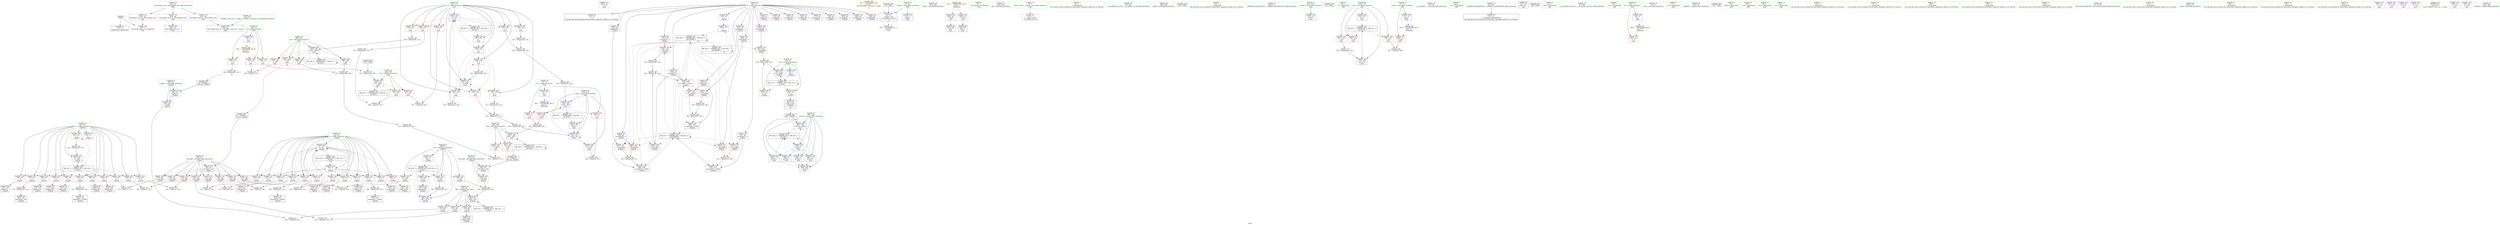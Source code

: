 digraph "SVFG" {
	label="SVFG";

	Node0x55598566e520 [shape=record,color=grey,label="{NodeID: 0\nNullPtr}"];
	Node0x55598566e520 -> Node0x555985684f70[style=solid];
	Node0x55598566e520 -> Node0x5559856879f0[style=solid];
	Node0x5559856ac8d0 [shape=record,color=black,label="{NodeID: 360\nMR_16V_3 = PHI(MR_16V_4, MR_16V_2, )\npts\{97 \}\n}"];
	Node0x5559856ac8d0 -> Node0x55598568b1f0[style=dashed];
	Node0x5559856ac8d0 -> Node0x55598568b2c0[style=dashed];
	Node0x5559856ac8d0 -> Node0x55598568b390[style=dashed];
	Node0x5559856ac8d0 -> Node0x55598568b460[style=dashed];
	Node0x5559856ac8d0 -> Node0x5559856888c0[style=dashed];
	Node0x555985686ee0 [shape=record,color=red,label="{NodeID: 194\n382\<--284\n\<--left\nmain\n|{<s0>10}}"];
	Node0x555985686ee0:s0 -> Node0x5559856c6000[style=solid,color=red];
	Node0x5559856840d0 [shape=record,color=purple,label="{NodeID: 111\n396\<--38\n\<--.str.7\nmain\n}"];
	Node0x5559856822e0 [shape=record,color=green,label="{NodeID: 28\n20\<--23\na\<--a_field_insensitive\nGlob }"];
	Node0x5559856822e0 -> Node0x555985685140[style=solid];
	Node0x5559856822e0 -> Node0x555985686520[style=solid];
	Node0x5559856822e0 -> Node0x5559856865f0[style=solid];
	Node0x5559856822e0 -> Node0x5559856866c0[style=solid];
	Node0x5559856822e0 -> Node0x555985686790[style=solid];
	Node0x5559856822e0 -> Node0x555985686860[style=solid];
	Node0x5559856822e0 -> Node0x555985686930[style=solid];
	Node0x5559856822e0 -> Node0x555985686a00[style=solid];
	Node0x5559856822e0 -> Node0x555985686ad0[style=solid];
	Node0x5559856822e0 -> Node0x555985686ba0[style=solid];
	Node0x5559856822e0 -> Node0x555985686c70[style=solid];
	Node0x5559856822e0 -> Node0x5559856834a0[style=solid];
	Node0x5559856822e0 -> Node0x555985683570[style=solid];
	Node0x5559856822e0 -> Node0x555985683640[style=solid];
	Node0x5559856822e0 -> Node0x555985683710[style=solid];
	Node0x5559856822e0 -> Node0x5559856837e0[style=solid];
	Node0x5559856822e0 -> Node0x5559856838b0[style=solid];
	Node0x5559856822e0 -> Node0x555985683980[style=solid];
	Node0x5559856822e0 -> Node0x555985683a50[style=solid];
	Node0x5559856822e0 -> Node0x555985683b20[style=solid];
	Node0x55598568cfd0 [shape=record,color=yellow,style=double,label="{NodeID: 388\n2V_1 = ENCHI(MR_2V_0)\npts\{10 \}\nFun[_GLOBAL__sub_I_jcn_1_0.cpp]|{<s0>13}}"];
	Node0x55598568cfd0:s0 -> Node0x555985687af0[style=dashed,color=red];
	Node0x555985695aa0 [shape=record,color=grey,label="{NodeID: 305\n339 = Binary(338, 320, )\n}"];
	Node0x555985695aa0 -> Node0x555985690ec0[style=solid];
	Node0x555985688720 [shape=record,color=blue,label="{NodeID: 222\n98\<--236\ny58\<--sub\n_Z3getiii\n}"];
	Node0x555985688720 -> Node0x55598568b530[style=dashed];
	Node0x555985688720 -> Node0x55598568b600[style=dashed];
	Node0x555985688720 -> Node0x55598568b6d0[style=dashed];
	Node0x555985688720 -> Node0x5559856acdd0[style=dashed];
	Node0x55598568a0e0 [shape=record,color=red,label="{NodeID: 139\n160\<--90\n\<--x\n_Z3getiii\n}"];
	Node0x55598568a0e0 -> Node0x555985685820[style=solid];
	Node0x555985684b70 [shape=record,color=green,label="{NodeID: 56\n301\<--302\nscanf\<--scanf_field_insensitive\n}"];
	Node0x55598568b7a0 [shape=record,color=red,label="{NodeID: 167\n138\<--137\n\<--arrayidx7\n_Z3getiii\n}"];
	Node0x55598568b7a0 -> Node0x555985694420[style=solid];
	Node0x555985686380 [shape=record,color=black,label="{NodeID: 84\n298\<--295\ncall1\<--\nmain\n}"];
	Node0x55598565dba0 [shape=record,color=green,label="{NodeID: 1\n7\<--1\n__dso_handle\<--dummyObj\nGlob }"];
	Node0x5559856acdd0 [shape=record,color=black,label="{NodeID: 361\nMR_18V_2 = PHI(MR_18V_3, MR_18V_1, )\npts\{99 \}\n}"];
	Node0x5559856acdd0 -> Node0x555985688720[style=dashed];
	Node0x555985686fb0 [shape=record,color=red,label="{NodeID: 195\n368\<--286\n\<--slot\nmain\n}"];
	Node0x555985686fb0 -> Node0x555985693fa0[style=solid];
	Node0x5559856841a0 [shape=record,color=purple,label="{NodeID: 112\n423\<--40\nllvm.global_ctors_0\<--llvm.global_ctors\nGlob }"];
	Node0x5559856841a0 -> Node0x5559856877f0[style=solid];
	Node0x5559856823b0 [shape=record,color=green,label="{NodeID: 29\n40\<--44\nllvm.global_ctors\<--llvm.global_ctors_field_insensitive\nGlob }"];
	Node0x5559856823b0 -> Node0x5559856841a0[style=solid];
	Node0x5559856823b0 -> Node0x5559856842a0[style=solid];
	Node0x5559856823b0 -> Node0x5559856843a0[style=solid];
	Node0x555985695c20 [shape=record,color=grey,label="{NodeID: 306\n259 = Binary(258, 143, )\n}"];
	Node0x555985695c20 -> Node0x5559856888c0[style=solid];
	Node0x5559856887f0 [shape=record,color=blue,label="{NodeID: 223\n94\<--254\nres\<--add67\n_Z3getiii\n}"];
	Node0x5559856887f0 -> Node0x5559856ac3d0[style=dashed];
	Node0x55598568a1b0 [shape=record,color=red,label="{NodeID: 140\n171\<--90\n\<--x\n_Z3getiii\n}"];
	Node0x55598568a1b0 -> Node0x555985696fa0[style=solid];
	Node0x555985684c70 [shape=record,color=green,label="{NodeID: 57\n344\<--345\nabs\<--abs_field_insensitive\n}"];
	Node0x5559856b4aa0 [shape=record,color=yellow,style=double,label="{NodeID: 417\n2V_2 = CSCHI(MR_2V_1)\npts\{10 \}\nCS[]}"];
	Node0x55598568b870 [shape=record,color=red,label="{NodeID: 168\n149\<--148\n\<--arrayidx11\n_Z3getiii\n}"];
	Node0x55598568b870 -> Node0x555985694ba0[style=solid];
	Node0x555985686450 [shape=record,color=purple,label="{NodeID: 85\n51\<--4\n\<--_ZStL8__ioinit\n__cxx_global_var_init\n}"];
	Node0x5559856812e0 [shape=record,color=green,label="{NodeID: 2\n9\<--1\n\<--dummyObj\nCan only get source location for instruction, argument, global var or function.}"];
	Node0x555985687080 [shape=record,color=red,label="{NodeID: 196\n369\<--286\n\<--slot\nmain\n}"];
	Node0x555985687080 -> Node0x555985693fa0[style=solid];
	Node0x5559856842a0 [shape=record,color=purple,label="{NodeID: 113\n424\<--40\nllvm.global_ctors_1\<--llvm.global_ctors\nGlob }"];
	Node0x5559856842a0 -> Node0x5559856878f0[style=solid];
	Node0x555985682480 [shape=record,color=green,label="{NodeID: 30\n45\<--46\n__cxx_global_var_init\<--__cxx_global_var_init_field_insensitive\n}"];
	Node0x555985695da0 [shape=record,color=grey,label="{NodeID: 307\n183 = Binary(182, 143, )\n}"];
	Node0x555985695da0 -> Node0x555985685b60[style=solid];
	Node0x5559856888c0 [shape=record,color=blue,label="{NodeID: 224\n96\<--259\nx54\<--inc70\n_Z3getiii\n}"];
	Node0x5559856888c0 -> Node0x5559856ac8d0[style=dashed];
	Node0x55598568a280 [shape=record,color=red,label="{NodeID: 141\n175\<--90\n\<--x\n_Z3getiii\n}"];
	Node0x55598568a280 -> Node0x5559856859c0[style=solid];
	Node0x555985684d70 [shape=record,color=green,label="{NodeID: 58\n398\<--399\nprintf\<--printf_field_insensitive\n}"];
	Node0x5559856c5090 [shape=record,color=black,label="{NodeID: 418\n310 = PHI()\n}"];
	Node0x55598568b940 [shape=record,color=red,label="{NodeID: 169\n158\<--157\n\<--arrayidx16\n_Z3getiii\n}"];
	Node0x55598568b940 -> Node0x5559856948a0[style=solid];
	Node0x555985686520 [shape=record,color=purple,label="{NodeID: 86\n109\<--20\n\<--a\n_Z3getiii\n}"];
	Node0x555985686520 -> Node0x555985687e30[style=solid];
	Node0x55598566dbc0 [shape=record,color=green,label="{NodeID: 3\n12\<--1\n\<--dummyObj\nCan only get source location for instruction, argument, global var or function.}"];
	Node0x555985687150 [shape=record,color=red,label="{NodeID: 197\n377\<--286\n\<--slot\nmain\n}"];
	Node0x555985687150 -> Node0x555985696e20[style=solid];
	Node0x5559856843a0 [shape=record,color=purple,label="{NodeID: 114\n425\<--40\nllvm.global_ctors_2\<--llvm.global_ctors\nGlob }"];
	Node0x5559856843a0 -> Node0x5559856879f0[style=solid];
	Node0x555985682550 [shape=record,color=green,label="{NodeID: 31\n49\<--50\n_ZNSt8ios_base4InitC1Ev\<--_ZNSt8ios_base4InitC1Ev_field_insensitive\n}"];
	Node0x555985695f20 [shape=record,color=grey,label="{NodeID: 308\n385 = Binary(384, 143, )\n|{<s0>10}}"];
	Node0x555985695f20:s0 -> Node0x5559856c6270[style=solid,color=red];
	Node0x555985688990 [shape=record,color=blue,label="{NodeID: 225\n272\<--12\nretval\<--\nmain\n}"];
	Node0x55598568a350 [shape=record,color=red,label="{NodeID: 142\n182\<--90\n\<--x\n_Z3getiii\n}"];
	Node0x55598568a350 -> Node0x555985695da0[style=solid];
	Node0x555985684e70 [shape=record,color=green,label="{NodeID: 59\n42\<--418\n_GLOBAL__sub_I_jcn_1_0.cpp\<--_GLOBAL__sub_I_jcn_1_0.cpp_field_insensitive\n}"];
	Node0x555985684e70 -> Node0x5559856878f0[style=solid];
	Node0x5559856c5940 [shape=record,color=black,label="{NodeID: 419\n52 = PHI()\n}"];
	Node0x55598568ba10 [shape=record,color=red,label="{NodeID: 170\n167\<--166\n\<--arrayidx22\n_Z3getiii\n}"];
	Node0x55598568ba10 -> Node0x5559856951a0[style=solid];
	Node0x5559856865f0 [shape=record,color=purple,label="{NodeID: 87\n134\<--20\narrayidx\<--a\n_Z3getiii\n}"];
	Node0x55598566e840 [shape=record,color=green,label="{NodeID: 4\n24\<--1\n.str\<--dummyObj\nGlob }"];
	Node0x5559856adcd0 [shape=record,color=yellow,style=double,label="{NodeID: 364\n22V_1 = ENCHI(MR_22V_0)\npts\{1 \}\nFun[main]}"];
	Node0x5559856adcd0 -> Node0x555985689310[style=dashed];
	Node0x5559856adcd0 -> Node0x5559856893e0[style=dashed];
	Node0x555985687220 [shape=record,color=red,label="{NodeID: 198\n383\<--286\n\<--slot\nmain\n|{<s0>10}}"];
	Node0x555985687220:s0 -> Node0x5559856c6130[style=solid,color=red];
	Node0x555985688d60 [shape=record,color=red,label="{NodeID: 115\n306\<--11\n\<--ntest\nmain\n}"];
	Node0x555985688d60 -> Node0x555985697d20[style=solid];
	Node0x555985682650 [shape=record,color=green,label="{NodeID: 32\n55\<--56\n__cxa_atexit\<--__cxa_atexit_field_insensitive\n}"];
	Node0x5559856960a0 [shape=record,color=grey,label="{NodeID: 309\n318 = Binary(315, 317, )\n}"];
	Node0x5559856960a0 -> Node0x555985696520[style=solid];
	Node0x555985688a60 [shape=record,color=blue,label="{NodeID: 226\n274\<--143\ntest\<--\nmain\n}"];
	Node0x555985688a60 -> Node0x5559856a91d0[style=dashed];
	Node0x55598568a420 [shape=record,color=red,label="{NodeID: 143\n197\<--90\n\<--x\n_Z3getiii\n}"];
	Node0x55598568a420 -> Node0x555985685d00[style=solid];
	Node0x555985684f70 [shape=record,color=black,label="{NodeID: 60\n2\<--3\ndummyVal\<--dummyVal\n}"];
	Node0x5559856c5a40 [shape=record,color=black,label="{NodeID: 420\n70 = PHI()\n}"];
	Node0x5559856c5a40 -> Node0x555985687af0[style=solid];
	Node0x55598568bae0 [shape=record,color=red,label="{NodeID: 171\n181\<--180\n\<--arrayidx29\n_Z3getiii\n}"];
	Node0x55598568bae0 -> Node0x555985694720[style=solid];
	Node0x5559856866c0 [shape=record,color=purple,label="{NodeID: 88\n137\<--20\narrayidx7\<--a\n_Z3getiii\n}"];
	Node0x5559856866c0 -> Node0x55598568b7a0[style=solid];
	Node0x55598566da70 [shape=record,color=green,label="{NodeID: 5\n26\<--1\n.str.2\<--dummyObj\nGlob }"];
	Node0x5559856ae7f0 [shape=record,color=yellow,style=double,label="{NodeID: 365\n24V_1 = ENCHI(MR_24V_0)\npts\{13 \}\nFun[main]}"];
	Node0x5559856ae7f0 -> Node0x555985688d60[style=dashed];
	Node0x5559856872f0 [shape=record,color=blue,label="{NodeID: 199\n8\<--9\n_ZL2pi\<--\nGlob }"];
	Node0x555985688e30 [shape=record,color=red,label="{NodeID: 116\n322\<--14\n\<--N\nmain\n}"];
	Node0x555985688e30 -> Node0x555985697ea0[style=solid];
	Node0x555985682750 [shape=record,color=green,label="{NodeID: 33\n54\<--60\n_ZNSt8ios_base4InitD1Ev\<--_ZNSt8ios_base4InitD1Ev_field_insensitive\n}"];
	Node0x555985682750 -> Node0x555985685240[style=solid];
	Node0x555985696220 [shape=record,color=grey,label="{NodeID: 310\n219 = Binary(218, 143, )\n}"];
	Node0x555985696220 -> Node0x5559856883e0[style=solid];
	Node0x555985688b30 [shape=record,color=blue,label="{NodeID: 227\n276\<--143\na\<--\nmain\n}"];
	Node0x555985688b30 -> Node0x555985688cd0[style=dashed];
	Node0x55598568a4f0 [shape=record,color=red,label="{NodeID: 144\n204\<--90\n\<--x\n_Z3getiii\n}"];
	Node0x55598568a4f0 -> Node0x555985685ea0[style=solid];
	Node0x555985685070 [shape=record,color=black,label="{NodeID: 61\n271\<--12\nmain_ret\<--\nmain\n}"];
	Node0x5559856c5ba0 [shape=record,color=black,label="{NodeID: 421\n300 = PHI()\n}"];
	Node0x55598568bbb0 [shape=record,color=red,label="{NodeID: 172\n189\<--188\n\<--arrayidx34\n_Z3getiii\n}"];
	Node0x55598568bbb0 -> Node0x555985694720[style=solid];
	Node0x555985686790 [shape=record,color=purple,label="{NodeID: 89\n145\<--20\narrayidx9\<--a\n_Z3getiii\n}"];
	Node0x55598566e6c0 [shape=record,color=green,label="{NodeID: 6\n28\<--1\nstdin\<--dummyObj\nGlob }"];
	Node0x5559856ae8d0 [shape=record,color=yellow,style=double,label="{NodeID: 366\n26V_1 = ENCHI(MR_26V_0)\npts\{15 \}\nFun[main]}"];
	Node0x5559856ae8d0 -> Node0x555985688e30[style=dashed];
	Node0x5559856ae8d0 -> Node0x555985688f00[style=dashed];
	Node0x5559856873f0 [shape=record,color=blue,label="{NodeID: 200\n11\<--12\nntest\<--\nGlob }"];
	Node0x5559856873f0 -> Node0x5559856ae7f0[style=dashed];
	Node0x555985688f00 [shape=record,color=red,label="{NodeID: 117\n360\<--14\n\<--N\nmain\n}"];
	Node0x555985688f00 -> Node0x555985694d20[style=solid];
	Node0x555985682850 [shape=record,color=green,label="{NodeID: 34\n67\<--68\n__cxx_global_var_init.1\<--__cxx_global_var_init.1_field_insensitive\n}"];
	Node0x5559856963a0 [shape=record,color=grey,label="{NodeID: 311\n317 = Binary(316, 143, )\n}"];
	Node0x5559856963a0 -> Node0x5559856960a0[style=solid];
	Node0x555985688c00 [shape=record,color=blue,label="{NodeID: 228\n278\<--143\ntotal\<--\nmain\n}"];
	Node0x555985688c00 -> Node0x555985690c50[style=dashed];
	Node0x55598568a5c0 [shape=record,color=red,label="{NodeID: 145\n223\<--90\n\<--x\n_Z3getiii\n}"];
	Node0x55598568a5c0 -> Node0x555985696820[style=solid];
	Node0x555985685140 [shape=record,color=black,label="{NodeID: 62\n22\<--20\n\<--a\nCan only get source location for instruction, argument, global var or function.}"];
	Node0x5559856c5c70 [shape=record,color=black,label="{NodeID: 422\n343 = PHI()\n}"];
	Node0x5559856c5c70 -> Node0x5559856945a0[style=solid];
	Node0x55598568bc80 [shape=record,color=red,label="{NodeID: 173\n203\<--202\n\<--arrayidx42\n_Z3getiii\n}"];
	Node0x55598568bc80 -> Node0x555985695920[style=solid];
	Node0x555985686860 [shape=record,color=purple,label="{NodeID: 90\n148\<--20\narrayidx11\<--a\n_Z3getiii\n}"];
	Node0x555985686860 -> Node0x55598568b870[style=solid];
	Node0x555985686860 -> Node0x5559856880a0[style=solid];
	Node0x55598566dcb0 [shape=record,color=green,label="{NodeID: 7\n29\<--1\n.str.3\<--dummyObj\nGlob }"];
	Node0x5559856ae9b0 [shape=record,color=yellow,style=double,label="{NodeID: 367\n28V_1 = ENCHI(MR_28V_0)\npts\{17 \}\nFun[main]}"];
	Node0x5559856ae9b0 -> Node0x555985688fd0[style=dashed];
	Node0x555985693b20 [shape=record,color=grey,label="{NodeID: 284\n236 = Binary(234, 235, )\n}"];
	Node0x555985693b20 -> Node0x555985688720[style=solid];
	Node0x5559856874f0 [shape=record,color=blue,label="{NodeID: 201\n14\<--12\nN\<--\nGlob }"];
	Node0x5559856874f0 -> Node0x5559856ae8d0[style=dashed];
	Node0x555985688fd0 [shape=record,color=red,label="{NodeID: 118\n342\<--16\n\<--X\nmain\n}"];
	Node0x555985682950 [shape=record,color=green,label="{NodeID: 35\n72\<--73\nacos\<--acos_field_insensitive\n}"];
	Node0x555985696520 [shape=record,color=grey,label="{NodeID: 312\n319 = Binary(318, 320, )\n}"];
	Node0x555985696520 -> Node0x555985690c50[style=solid];
	Node0x555985688cd0 [shape=record,color=blue,label="{NodeID: 229\n276\<--143\na\<--\nmain\n}"];
	Node0x555985688cd0 -> Node0x55598568c160[style=dashed];
	Node0x555985688cd0 -> Node0x55598568c230[style=dashed];
	Node0x555985688cd0 -> Node0x55598568c300[style=dashed];
	Node0x555985688cd0 -> Node0x55598568c3d0[style=dashed];
	Node0x555985688cd0 -> Node0x555985690d20[style=dashed];
	Node0x555985688cd0 -> Node0x555985690df0[style=dashed];
	Node0x55598568a690 [shape=record,color=red,label="{NodeID: 146\n120\<--92\n\<--y\n_Z3getiii\n}"];
	Node0x55598568a690 -> Node0x5559856972a0[style=solid];
	Node0x555985685240 [shape=record,color=black,label="{NodeID: 63\n53\<--54\n\<--_ZNSt8ios_base4InitD1Ev\nCan only get source location for instruction, argument, global var or function.}"];
	Node0x5559856c5da0 [shape=record,color=black,label="{NodeID: 423\n386 = PHI(80, )\n}"];
	Node0x5559856c5da0 -> Node0x555985691540[style=solid];
	Node0x55598568bd50 [shape=record,color=red,label="{NodeID: 174\n211\<--210\n\<--arrayidx47\n_Z3getiii\n}"];
	Node0x55598568bd50 -> Node0x555985695920[style=solid];
	Node0x555985686930 [shape=record,color=purple,label="{NodeID: 91\n154\<--20\narrayidx14\<--a\n_Z3getiii\n}"];
	Node0x55598566dd40 [shape=record,color=green,label="{NodeID: 8\n31\<--1\n.str.4\<--dummyObj\nGlob }"];
	Node0x5559856aea90 [shape=record,color=yellow,style=double,label="{NodeID: 368\n30V_1 = ENCHI(MR_30V_0)\npts\{19 \}\nFun[main]}"];
	Node0x5559856aea90 -> Node0x5559856890a0[style=dashed];
	Node0x5559856aea90 -> Node0x555985689170[style=dashed];
	Node0x5559856aea90 -> Node0x555985689240[style=dashed];
	Node0x555985693ca0 [shape=record,color=grey,label="{NodeID: 285\n365 = Binary(364, 143, )\n}"];
	Node0x555985693ca0 -> Node0x5559856912d0[style=solid];
	Node0x5559856875f0 [shape=record,color=blue,label="{NodeID: 202\n16\<--12\nX\<--\nGlob }"];
	Node0x5559856875f0 -> Node0x5559856ae9b0[style=dashed];
	Node0x5559856890a0 [shape=record,color=red,label="{NodeID: 119\n346\<--18\n\<--Y\nmain\n}"];
	Node0x5559856890a0 -> Node0x5559856945a0[style=solid];
	Node0x555985682a50 [shape=record,color=green,label="{NodeID: 36\n78\<--79\n_Z3getiii\<--_Z3getiii_field_insensitive\n}"];
	Node0x5559856966a0 [shape=record,color=grey,label="{NodeID: 313\n402 = Binary(401, 143, )\n}"];
	Node0x5559856966a0 -> Node0x5559856916e0[style=solid];
	Node0x555985690c50 [shape=record,color=blue,label="{NodeID: 230\n278\<--319\ntotal\<--div\nmain\n}"];
	Node0x555985690c50 -> Node0x55598568c8b0[style=dashed];
	Node0x555985690c50 -> Node0x555985690c50[style=dashed];
	Node0x555985690c50 -> Node0x555985690ec0[style=dashed];
	Node0x55598568a760 [shape=record,color=red,label="{NodeID: 147\n128\<--92\n\<--y\n_Z3getiii\n}"];
	Node0x55598568a760 -> Node0x555985697120[style=solid];
	Node0x555985685340 [shape=record,color=black,label="{NodeID: 64\n133\<--132\nidxprom\<--\n_Z3getiii\n}"];
	Node0x5559856c5f30 [shape=record,color=black,label="{NodeID: 424\n397 = PHI()\n}"];
	Node0x55598568be20 [shape=record,color=red,label="{NodeID: 175\n252\<--251\n\<--arrayidx66\n_Z3getiii\n}"];
	Node0x55598568be20 -> Node0x555985694120[style=solid];
	Node0x555985686a00 [shape=record,color=purple,label="{NodeID: 92\n157\<--20\narrayidx16\<--a\n_Z3getiii\n}"];
	Node0x555985686a00 -> Node0x55598568b940[style=solid];
	Node0x55598566de60 [shape=record,color=green,label="{NodeID: 9\n33\<--1\nstdout\<--dummyObj\nGlob }"];
	Node0x555985693e20 [shape=record,color=grey,label="{NodeID: 286\n371 = Binary(370, 143, )\n}"];
	Node0x555985693e20 -> Node0x5559856969a0[style=solid];
	Node0x5559856876f0 [shape=record,color=blue,label="{NodeID: 203\n18\<--12\nY\<--\nGlob }"];
	Node0x5559856876f0 -> Node0x5559856aea90[style=dashed];
	Node0x555985689170 [shape=record,color=red,label="{NodeID: 120\n376\<--18\n\<--Y\nmain\n}"];
	Node0x555985689170 -> Node0x555985696e20[style=solid];
	Node0x555985682b50 [shape=record,color=green,label="{NodeID: 37\n84\<--85\nleft.addr\<--left.addr_field_insensitive\n_Z3getiii\n}"];
	Node0x555985682b50 -> Node0x5559856894b0[style=solid];
	Node0x555985682b50 -> Node0x555985687bc0[style=solid];
	Node0x555985696820 [shape=record,color=grey,label="{NodeID: 314\n224 = Binary(223, 143, )\n}"];
	Node0x555985696820 -> Node0x5559856884b0[style=solid];
	Node0x555985690d20 [shape=record,color=blue,label="{NodeID: 231\n276\<--329\na\<--add6\nmain\n}"];
	Node0x555985690d20 -> Node0x55598568c160[style=dashed];
	Node0x555985690d20 -> Node0x55598568c230[style=dashed];
	Node0x555985690d20 -> Node0x55598568c300[style=dashed];
	Node0x555985690d20 -> Node0x55598568c3d0[style=dashed];
	Node0x555985690d20 -> Node0x555985690d20[style=dashed];
	Node0x555985690d20 -> Node0x555985690df0[style=dashed];
	Node0x55598568a830 [shape=record,color=red,label="{NodeID: 148\n135\<--92\n\<--y\n_Z3getiii\n}"];
	Node0x55598568a830 -> Node0x555985685410[style=solid];
	Node0x555985685410 [shape=record,color=black,label="{NodeID: 65\n136\<--135\nidxprom6\<--\n_Z3getiii\n}"];
	Node0x5559856c6000 [shape=record,color=black,label="{NodeID: 425\n81 = PHI(382, )\n0th arg _Z3getiii }"];
	Node0x5559856c6000 -> Node0x555985687bc0[style=solid];
	Node0x55598568bef0 [shape=record,color=red,label="{NodeID: 176\n305\<--274\n\<--test\nmain\n}"];
	Node0x55598568bef0 -> Node0x555985697d20[style=solid];
	Node0x555985686ad0 [shape=record,color=purple,label="{NodeID: 93\n162\<--20\narrayidx19\<--a\n_Z3getiii\n}"];
	Node0x55598566def0 [shape=record,color=green,label="{NodeID: 10\n34\<--1\n.str.5\<--dummyObj\nGlob }"];
	Node0x555985693fa0 [shape=record,color=grey,label="{NodeID: 287\n370 = Binary(368, 369, )\n}"];
	Node0x555985693fa0 -> Node0x555985693e20[style=solid];
	Node0x5559856877f0 [shape=record,color=blue,label="{NodeID: 204\n423\<--41\nllvm.global_ctors_0\<--\nGlob }"];
	Node0x555985689240 [shape=record,color=red,label="{NodeID: 121\n384\<--18\n\<--Y\nmain\n}"];
	Node0x555985689240 -> Node0x555985695f20[style=solid];
	Node0x555985682c20 [shape=record,color=green,label="{NodeID: 38\n86\<--87\nslot.addr\<--slot.addr_field_insensitive\n_Z3getiii\n}"];
	Node0x555985682c20 -> Node0x555985689580[style=solid];
	Node0x555985682c20 -> Node0x555985689650[style=solid];
	Node0x555985682c20 -> Node0x555985689720[style=solid];
	Node0x555985682c20 -> Node0x5559856897f0[style=solid];
	Node0x555985682c20 -> Node0x5559856898c0[style=solid];
	Node0x555985682c20 -> Node0x555985689990[style=solid];
	Node0x555985682c20 -> Node0x555985689a60[style=solid];
	Node0x555985682c20 -> Node0x555985689b30[style=solid];
	Node0x555985682c20 -> Node0x555985687c90[style=solid];
	Node0x5559856969a0 [shape=record,color=grey,label="{NodeID: 315\n372 = cmp(367, 371, )\n}"];
	Node0x555985690df0 [shape=record,color=blue,label="{NodeID: 232\n276\<--333\na\<--sub\nmain\n}"];
	Node0x555985690df0 -> Node0x55598568c4a0[style=dashed];
	Node0x555985690df0 -> Node0x55598568c570[style=dashed];
	Node0x555985690df0 -> Node0x55598568c640[style=dashed];
	Node0x555985690df0 -> Node0x55598568c710[style=dashed];
	Node0x555985690df0 -> Node0x55598568c7e0[style=dashed];
	Node0x555985690df0 -> Node0x5559856a96d0[style=dashed];
	Node0x55598568a900 [shape=record,color=red,label="{NodeID: 149\n146\<--92\n\<--y\n_Z3getiii\n}"];
	Node0x55598568a900 -> Node0x5559856855b0[style=solid];
	Node0x5559856854e0 [shape=record,color=black,label="{NodeID: 66\n144\<--142\nidxprom8\<--add\n_Z3getiii\n}"];
	Node0x5559856c6130 [shape=record,color=black,label="{NodeID: 426\n82 = PHI(383, )\n1st arg _Z3getiii }"];
	Node0x5559856c6130 -> Node0x555985687c90[style=solid];
	Node0x55598568bfc0 [shape=record,color=red,label="{NodeID: 177\n394\<--274\n\<--test\nmain\n}"];
	Node0x555985686ba0 [shape=record,color=purple,label="{NodeID: 94\n166\<--20\narrayidx22\<--a\n_Z3getiii\n}"];
	Node0x555985686ba0 -> Node0x55598568ba10[style=solid];
	Node0x555985686ba0 -> Node0x555985688170[style=solid];
	Node0x55598566d350 [shape=record,color=green,label="{NodeID: 11\n36\<--1\n.str.6\<--dummyObj\nGlob }"];
	Node0x555985694120 [shape=record,color=grey,label="{NodeID: 288\n254 = Binary(253, 252, )\n}"];
	Node0x555985694120 -> Node0x5559856887f0[style=solid];
	Node0x5559856878f0 [shape=record,color=blue,label="{NodeID: 205\n424\<--42\nllvm.global_ctors_1\<--_GLOBAL__sub_I_jcn_1_0.cpp\nGlob }"];
	Node0x555985689310 [shape=record,color=red,label="{NodeID: 122\n289\<--28\n\<--stdin\nmain\n}"];
	Node0x555985689310 -> Node0x5559856862b0[style=solid];
	Node0x555985682cf0 [shape=record,color=green,label="{NodeID: 39\n88\<--89\nY.addr\<--Y.addr_field_insensitive\n_Z3getiii\n}"];
	Node0x555985682cf0 -> Node0x555985689c00[style=solid];
	Node0x555985682cf0 -> Node0x555985687d60[style=solid];
	Node0x555985696b20 [shape=record,color=grey,label="{NodeID: 316\n232 = cmp(230, 231, )\n}"];
	Node0x555985690ec0 [shape=record,color=blue,label="{NodeID: 233\n278\<--339\ntotal\<--div9\nmain\n}"];
	Node0x555985690ec0 -> Node0x55598568c980[style=dashed];
	Node0x555985690ec0 -> Node0x5559856a9bd0[style=dashed];
	Node0x55598568a9d0 [shape=record,color=red,label="{NodeID: 150\n155\<--92\n\<--y\n_Z3getiii\n}"];
	Node0x55598568a9d0 -> Node0x555985685750[style=solid];
	Node0x5559856855b0 [shape=record,color=black,label="{NodeID: 67\n147\<--146\nidxprom10\<--\n_Z3getiii\n}"];
	Node0x5559856c6270 [shape=record,color=black,label="{NodeID: 427\n83 = PHI(385, )\n2nd arg _Z3getiii }"];
	Node0x5559856c6270 -> Node0x555985687d60[style=solid];
	Node0x55598568c090 [shape=record,color=red,label="{NodeID: 178\n401\<--274\n\<--test\nmain\n}"];
	Node0x55598568c090 -> Node0x5559856966a0[style=solid];
	Node0x555985686c70 [shape=record,color=purple,label="{NodeID: 95\n177\<--20\narrayidx27\<--a\n_Z3getiii\n}"];
	Node0x55598566d420 [shape=record,color=green,label="{NodeID: 12\n38\<--1\n.str.7\<--dummyObj\nGlob }"];
	Node0x5559856942a0 [shape=record,color=grey,label="{NodeID: 289\n142 = Binary(141, 143, )\n}"];
	Node0x5559856942a0 -> Node0x5559856854e0[style=solid];
	Node0x5559856879f0 [shape=record,color=blue, style = dotted,label="{NodeID: 206\n425\<--3\nllvm.global_ctors_2\<--dummyVal\nGlob }"];
	Node0x5559856893e0 [shape=record,color=red,label="{NodeID: 123\n295\<--33\n\<--stdout\nmain\n}"];
	Node0x5559856893e0 -> Node0x555985686380[style=solid];
	Node0x555985682dc0 [shape=record,color=green,label="{NodeID: 40\n90\<--91\nx\<--x_field_insensitive\n_Z3getiii\n}"];
	Node0x555985682dc0 -> Node0x555985689cd0[style=solid];
	Node0x555985682dc0 -> Node0x555985689da0[style=solid];
	Node0x555985682dc0 -> Node0x555985689e70[style=solid];
	Node0x555985682dc0 -> Node0x555985689f40[style=solid];
	Node0x555985682dc0 -> Node0x55598568a010[style=solid];
	Node0x555985682dc0 -> Node0x55598568a0e0[style=solid];
	Node0x555985682dc0 -> Node0x55598568a1b0[style=solid];
	Node0x555985682dc0 -> Node0x55598568a280[style=solid];
	Node0x555985682dc0 -> Node0x55598568a350[style=solid];
	Node0x555985682dc0 -> Node0x55598568a420[style=solid];
	Node0x555985682dc0 -> Node0x55598568a4f0[style=solid];
	Node0x555985682dc0 -> Node0x55598568a5c0[style=solid];
	Node0x555985682dc0 -> Node0x555985687f00[style=solid];
	Node0x555985682dc0 -> Node0x5559856884b0[style=solid];
	Node0x555985696ca0 [shape=record,color=grey,label="{NodeID: 317\n116 = cmp(114, 115, )\n}"];
	Node0x555985690f90 [shape=record,color=blue,label="{NodeID: 234\n280\<--9\nanswer\<--\nmain\n}"];
	Node0x555985690f90 -> Node0x555985691130[style=dashed];
	Node0x555985690f90 -> Node0x5559856913a0[style=dashed];
	Node0x555985690f90 -> Node0x555985691470[style=dashed];
	Node0x555985690f90 -> Node0x555985691540[style=dashed];
	Node0x555985690f90 -> Node0x555985691610[style=dashed];
	Node0x55598568aaa0 [shape=record,color=red,label="{NodeID: 151\n163\<--92\n\<--y\n_Z3getiii\n}"];
	Node0x55598568aaa0 -> Node0x5559856954a0[style=solid];
	Node0x555985685680 [shape=record,color=black,label="{NodeID: 68\n153\<--152\nidxprom13\<--\n_Z3getiii\n}"];
	Node0x5559856a7dd0 [shape=record,color=black,label="{NodeID: 345\nMR_10V_3 = PHI(MR_10V_4, MR_10V_2, )\npts\{91 \}\n}"];
	Node0x5559856a7dd0 -> Node0x555985689cd0[style=dashed];
	Node0x5559856a7dd0 -> Node0x555985689da0[style=dashed];
	Node0x5559856a7dd0 -> Node0x555985689e70[style=dashed];
	Node0x5559856a7dd0 -> Node0x555985689f40[style=dashed];
	Node0x5559856a7dd0 -> Node0x55598568a010[style=dashed];
	Node0x5559856a7dd0 -> Node0x55598568a0e0[style=dashed];
	Node0x5559856a7dd0 -> Node0x55598568a1b0[style=dashed];
	Node0x5559856a7dd0 -> Node0x55598568a280[style=dashed];
	Node0x5559856a7dd0 -> Node0x55598568a350[style=dashed];
	Node0x5559856a7dd0 -> Node0x55598568a420[style=dashed];
	Node0x5559856a7dd0 -> Node0x55598568a4f0[style=dashed];
	Node0x5559856a7dd0 -> Node0x55598568a5c0[style=dashed];
	Node0x5559856a7dd0 -> Node0x5559856884b0[style=dashed];
	Node0x55598568c160 [shape=record,color=red,label="{NodeID: 179\n315\<--276\n\<--a\nmain\n}"];
	Node0x55598568c160 -> Node0x5559856960a0[style=solid];
	Node0x5559856834a0 [shape=record,color=purple,label="{NodeID: 96\n180\<--20\narrayidx29\<--a\n_Z3getiii\n}"];
	Node0x5559856834a0 -> Node0x55598568bae0[style=solid];
	Node0x55598566d5f0 [shape=record,color=green,label="{NodeID: 13\n41\<--1\n\<--dummyObj\nCan only get source location for instruction, argument, global var or function.}"];
	Node0x555985694420 [shape=record,color=grey,label="{NodeID: 290\n139 = Binary(140, 138, )\n}"];
	Node0x555985694420 -> Node0x555985694ba0[style=solid];
	Node0x555985687af0 [shape=record,color=blue,label="{NodeID: 207\n8\<--70\n_ZL2pi\<--call\n__cxx_global_var_init.1\n|{<s0>13}}"];
	Node0x555985687af0:s0 -> Node0x5559856b4aa0[style=dashed,color=blue];
	Node0x5559856894b0 [shape=record,color=red,label="{NodeID: 124\n234\<--84\n\<--left.addr\n_Z3getiii\n}"];
	Node0x5559856894b0 -> Node0x555985693b20[style=solid];
	Node0x555985682e90 [shape=record,color=green,label="{NodeID: 41\n92\<--93\ny\<--y_field_insensitive\n_Z3getiii\n}"];
	Node0x555985682e90 -> Node0x55598568a690[style=solid];
	Node0x555985682e90 -> Node0x55598568a760[style=solid];
	Node0x555985682e90 -> Node0x55598568a830[style=solid];
	Node0x555985682e90 -> Node0x55598568a900[style=solid];
	Node0x555985682e90 -> Node0x55598568a9d0[style=solid];
	Node0x555985682e90 -> Node0x55598568aaa0[style=solid];
	Node0x555985682e90 -> Node0x55598568ab70[style=solid];
	Node0x555985682e90 -> Node0x55598568ac40[style=solid];
	Node0x555985682e90 -> Node0x55598568ad10[style=solid];
	Node0x555985682e90 -> Node0x55598568ade0[style=solid];
	Node0x555985682e90 -> Node0x55598568aeb0[style=solid];
	Node0x555985682e90 -> Node0x55598568af80[style=solid];
	Node0x555985682e90 -> Node0x555985687fd0[style=solid];
	Node0x555985682e90 -> Node0x5559856883e0[style=solid];
	Node0x555985696e20 [shape=record,color=grey,label="{NodeID: 318\n378 = cmp(376, 377, )\n}"];
	Node0x555985691060 [shape=record,color=blue,label="{NodeID: 235\n282\<--347\nlvl\<--add11\nmain\n}"];
	Node0x555985691060 -> Node0x55598568cb20[style=dashed];
	Node0x555985691060 -> Node0x555985686d40[style=dashed];
	Node0x555985691060 -> Node0x5559856aa5d0[style=dashed];
	Node0x55598568ab70 [shape=record,color=red,label="{NodeID: 152\n178\<--92\n\<--y\n_Z3getiii\n}"];
	Node0x55598568ab70 -> Node0x555985685a90[style=solid];
	Node0x555985685750 [shape=record,color=black,label="{NodeID: 69\n156\<--155\nidxprom15\<--\n_Z3getiii\n}"];
	Node0x5559856a82d0 [shape=record,color=black,label="{NodeID: 346\nMR_12V_2 = PHI(MR_12V_4, MR_12V_1, )\npts\{93 \}\n}"];
	Node0x5559856a82d0 -> Node0x555985687fd0[style=dashed];
	Node0x55598568c230 [shape=record,color=red,label="{NodeID: 180\n316\<--276\n\<--a\nmain\n}"];
	Node0x55598568c230 -> Node0x5559856963a0[style=solid];
	Node0x555985683570 [shape=record,color=purple,label="{NodeID: 97\n185\<--20\narrayidx32\<--a\n_Z3getiii\n}"];
	Node0x55598566d6c0 [shape=record,color=green,label="{NodeID: 14\n71\<--1\n\<--dummyObj\nCan only get source location for instruction, argument, global var or function.}"];
	Node0x5559856945a0 [shape=record,color=grey,label="{NodeID: 291\n347 = Binary(343, 346, )\n}"];
	Node0x5559856945a0 -> Node0x555985691060[style=solid];
	Node0x555985687bc0 [shape=record,color=blue,label="{NodeID: 208\n84\<--81\nleft.addr\<--left\n_Z3getiii\n}"];
	Node0x555985687bc0 -> Node0x5559856894b0[style=dashed];
	Node0x555985689580 [shape=record,color=red,label="{NodeID: 125\n115\<--86\n\<--slot.addr\n_Z3getiii\n}"];
	Node0x555985689580 -> Node0x555985696ca0[style=solid];
	Node0x555985682f60 [shape=record,color=green,label="{NodeID: 42\n94\<--95\nres\<--res_field_insensitive\n_Z3getiii\n}"];
	Node0x555985682f60 -> Node0x55598568b050[style=solid];
	Node0x555985682f60 -> Node0x55598568b120[style=solid];
	Node0x555985682f60 -> Node0x555985688580[style=solid];
	Node0x555985682f60 -> Node0x5559856887f0[style=solid];
	Node0x555985696fa0 [shape=record,color=grey,label="{NodeID: 319\n173 = cmp(171, 172, )\n}"];
	Node0x555985691130 [shape=record,color=blue,label="{NodeID: 236\n280\<--111\nanswer\<--\nmain\n}"];
	Node0x555985691130 -> Node0x55598568ca50[style=dashed];
	Node0x555985691130 -> Node0x5559856aa0d0[style=dashed];
	Node0x55598568ac40 [shape=record,color=red,label="{NodeID: 153\n186\<--92\n\<--y\n_Z3getiii\n}"];
	Node0x55598568ac40 -> Node0x555985685c30[style=solid];
	Node0x555985685820 [shape=record,color=black,label="{NodeID: 70\n161\<--160\nidxprom18\<--\n_Z3getiii\n}"];
	Node0x5559856a87d0 [shape=record,color=black,label="{NodeID: 347\nMR_20V_3 = PHI(MR_20V_4, MR_20V_2, )\npts\{230000 \}\n|{|<s12>10}}"];
	Node0x5559856a87d0 -> Node0x55598568b7a0[style=dashed];
	Node0x5559856a87d0 -> Node0x55598568b870[style=dashed];
	Node0x5559856a87d0 -> Node0x55598568bae0[style=dashed];
	Node0x5559856a87d0 -> Node0x55598568bbb0[style=dashed];
	Node0x5559856a87d0 -> Node0x55598568bc80[style=dashed];
	Node0x5559856a87d0 -> Node0x55598568bd50[style=dashed];
	Node0x5559856a87d0 -> Node0x55598568be20[style=dashed];
	Node0x5559856a87d0 -> Node0x5559856880a0[style=dashed];
	Node0x5559856a87d0 -> Node0x555985688240[style=dashed];
	Node0x5559856a87d0 -> Node0x555985688310[style=dashed];
	Node0x5559856a87d0 -> Node0x5559856a2ed0[style=dashed];
	Node0x5559856a87d0 -> Node0x5559856a87d0[style=dashed];
	Node0x5559856a87d0:s12 -> Node0x5559856ab4d0[style=dashed,color=blue];
	Node0x55598568c300 [shape=record,color=red,label="{NodeID: 181\n328\<--276\n\<--a\nmain\n}"];
	Node0x55598568c300 -> Node0x555985695020[style=solid];
	Node0x555985683640 [shape=record,color=purple,label="{NodeID: 98\n188\<--20\narrayidx34\<--a\n_Z3getiii\n}"];
	Node0x555985683640 -> Node0x55598568bbb0[style=solid];
	Node0x555985683640 -> Node0x555985688240[style=solid];
	Node0x555985681b50 [shape=record,color=green,label="{NodeID: 15\n104\<--1\n\<--dummyObj\nCan only get source location for instruction, argument, global var or function.}"];
	Node0x555985694720 [shape=record,color=grey,label="{NodeID: 292\n190 = Binary(189, 181, )\n}"];
	Node0x555985694720 -> Node0x555985688240[style=solid];
	Node0x555985687c90 [shape=record,color=blue,label="{NodeID: 209\n86\<--82\nslot.addr\<--slot\n_Z3getiii\n}"];
	Node0x555985687c90 -> Node0x555985689580[style=dashed];
	Node0x555985687c90 -> Node0x555985689650[style=dashed];
	Node0x555985687c90 -> Node0x555985689720[style=dashed];
	Node0x555985687c90 -> Node0x5559856897f0[style=dashed];
	Node0x555985687c90 -> Node0x5559856898c0[style=dashed];
	Node0x555985687c90 -> Node0x555985689990[style=dashed];
	Node0x555985687c90 -> Node0x555985689a60[style=dashed];
	Node0x555985687c90 -> Node0x555985689b30[style=dashed];
	Node0x555985689650 [shape=record,color=red,label="{NodeID: 126\n121\<--86\n\<--slot.addr\n_Z3getiii\n}"];
	Node0x555985689650 -> Node0x5559856972a0[style=solid];
	Node0x555985683030 [shape=record,color=green,label="{NodeID: 43\n96\<--97\nx54\<--x54_field_insensitive\n_Z3getiii\n}"];
	Node0x555985683030 -> Node0x55598568b1f0[style=solid];
	Node0x555985683030 -> Node0x55598568b2c0[style=solid];
	Node0x555985683030 -> Node0x55598568b390[style=solid];
	Node0x555985683030 -> Node0x55598568b460[style=solid];
	Node0x555985683030 -> Node0x555985688650[style=solid];
	Node0x555985683030 -> Node0x5559856888c0[style=solid];
	Node0x555985697120 [shape=record,color=grey,label="{NodeID: 320\n130 = cmp(128, 129, )\n}"];
	Node0x555985691200 [shape=record,color=blue,label="{NodeID: 237\n284\<--362\nleft\<--sub17\nmain\n}"];
	Node0x555985691200 -> Node0x555985686e10[style=dashed];
	Node0x555985691200 -> Node0x555985686ee0[style=dashed];
	Node0x555985691200 -> Node0x5559856aaad0[style=dashed];
	Node0x55598568ad10 [shape=record,color=red,label="{NodeID: 154\n193\<--92\n\<--y\n_Z3getiii\n}"];
	Node0x55598568ad10 -> Node0x555985697a20[style=solid];
	Node0x5559856858f0 [shape=record,color=black,label="{NodeID: 71\n165\<--164\nidxprom21\<--add20\n_Z3getiii\n}"];
	Node0x55598568c3d0 [shape=record,color=red,label="{NodeID: 182\n332\<--276\n\<--a\nmain\n}"];
	Node0x55598568c3d0 -> Node0x555985695320[style=solid];
	Node0x555985683710 [shape=record,color=purple,label="{NodeID: 99\n199\<--20\narrayidx40\<--a\n_Z3getiii\n}"];
	Node0x555985681be0 [shape=record,color=green,label="{NodeID: 16\n105\<--1\n\<--dummyObj\nCan only get source location for instruction, argument, global var or function.}"];
	Node0x5559856948a0 [shape=record,color=grey,label="{NodeID: 293\n159 = Binary(140, 158, )\n}"];
	Node0x5559856948a0 -> Node0x5559856951a0[style=solid];
	Node0x555985687d60 [shape=record,color=blue,label="{NodeID: 210\n88\<--83\nY.addr\<--Y\n_Z3getiii\n}"];
	Node0x555985687d60 -> Node0x555985689c00[style=dashed];
	Node0x555985689720 [shape=record,color=red,label="{NodeID: 127\n125\<--86\n\<--slot.addr\n_Z3getiii\n}"];
	Node0x555985689720 -> Node0x5559856975a0[style=solid];
	Node0x555985683100 [shape=record,color=green,label="{NodeID: 44\n98\<--99\ny58\<--y58_field_insensitive\n_Z3getiii\n}"];
	Node0x555985683100 -> Node0x55598568b530[style=solid];
	Node0x555985683100 -> Node0x55598568b600[style=solid];
	Node0x555985683100 -> Node0x55598568b6d0[style=solid];
	Node0x555985683100 -> Node0x555985688720[style=solid];
	Node0x5559856972a0 [shape=record,color=grey,label="{NodeID: 321\n122 = cmp(120, 121, )\n}"];
	Node0x5559856912d0 [shape=record,color=blue,label="{NodeID: 238\n286\<--365\nslot\<--add18\nmain\n}"];
	Node0x5559856912d0 -> Node0x555985686fb0[style=dashed];
	Node0x5559856912d0 -> Node0x555985687080[style=dashed];
	Node0x5559856912d0 -> Node0x555985687150[style=dashed];
	Node0x5559856912d0 -> Node0x555985687220[style=dashed];
	Node0x5559856912d0 -> Node0x5559856aafd0[style=dashed];
	Node0x55598568ade0 [shape=record,color=red,label="{NodeID: 155\n200\<--92\n\<--y\n_Z3getiii\n}"];
	Node0x55598568ade0 -> Node0x555985685dd0[style=solid];
	Node0x5559856859c0 [shape=record,color=black,label="{NodeID: 72\n176\<--175\nidxprom26\<--\n_Z3getiii\n}"];
	Node0x5559856a91d0 [shape=record,color=black,label="{NodeID: 349\nMR_34V_3 = PHI(MR_34V_4, MR_34V_2, )\npts\{275 \}\n}"];
	Node0x5559856a91d0 -> Node0x55598568bef0[style=dashed];
	Node0x5559856a91d0 -> Node0x55598568bfc0[style=dashed];
	Node0x5559856a91d0 -> Node0x55598568c090[style=dashed];
	Node0x5559856a91d0 -> Node0x5559856916e0[style=dashed];
	Node0x55598568c4a0 [shape=record,color=red,label="{NodeID: 183\n335\<--276\n\<--a\nmain\n}"];
	Node0x55598568c4a0 -> Node0x555985695620[style=solid];
	Node0x5559856837e0 [shape=record,color=purple,label="{NodeID: 100\n202\<--20\narrayidx42\<--a\n_Z3getiii\n}"];
	Node0x5559856837e0 -> Node0x55598568bc80[style=solid];
	Node0x555985681c70 [shape=record,color=green,label="{NodeID: 17\n106\<--1\n\<--dummyObj\nCan only get source location for instruction, argument, global var or function.}"];
	Node0x555985694a20 [shape=record,color=grey,label="{NodeID: 294\n357 = Binary(356, 143, )\n}"];
	Node0x555985694a20 -> Node0x555985697720[style=solid];
	Node0x555985687e30 [shape=record,color=blue,label="{NodeID: 211\n109\<--111\n\<--\n_Z3getiii\n}"];
	Node0x555985687e30 -> Node0x5559856a87d0[style=dashed];
	Node0x5559856897f0 [shape=record,color=red,label="{NodeID: 128\n129\<--86\n\<--slot.addr\n_Z3getiii\n}"];
	Node0x5559856897f0 -> Node0x555985697120[style=solid];
	Node0x5559856831d0 [shape=record,color=green,label="{NodeID: 45\n107\<--108\nllvm.memset.p0i8.i64\<--llvm.memset.p0i8.i64_field_insensitive\n}"];
	Node0x555985697420 [shape=record,color=grey,label="{NodeID: 322\n351 = cmp(349, 350, )\n}"];
	Node0x5559856913a0 [shape=record,color=blue,label="{NodeID: 239\n280\<--111\nanswer\<--\nmain\n}"];
	Node0x5559856913a0 -> Node0x55598568ca50[style=dashed];
	Node0x5559856913a0 -> Node0x5559856aa0d0[style=dashed];
	Node0x55598568aeb0 [shape=record,color=red,label="{NodeID: 156\n207\<--92\n\<--y\n_Z3getiii\n}"];
	Node0x55598568aeb0 -> Node0x555985694ea0[style=solid];
	Node0x555985685a90 [shape=record,color=black,label="{NodeID: 73\n179\<--178\nidxprom28\<--\n_Z3getiii\n}"];
	Node0x5559856a96d0 [shape=record,color=black,label="{NodeID: 350\nMR_36V_2 = PHI(MR_36V_6, MR_36V_1, )\npts\{277 \}\n}"];
	Node0x5559856a96d0 -> Node0x555985688b30[style=dashed];
	Node0x55598568c570 [shape=record,color=red,label="{NodeID: 184\n336\<--276\n\<--a\nmain\n}"];
	Node0x55598568c570 -> Node0x5559856957a0[style=solid];
	Node0x5559856838b0 [shape=record,color=purple,label="{NodeID: 101\n206\<--20\narrayidx44\<--a\n_Z3getiii\n}"];
	Node0x555985681d00 [shape=record,color=green,label="{NodeID: 18\n111\<--1\n\<--dummyObj\nCan only get source location for instruction, argument, global var or function.}"];
	Node0x555985694ba0 [shape=record,color=grey,label="{NodeID: 295\n150 = Binary(149, 139, )\n}"];
	Node0x555985694ba0 -> Node0x5559856880a0[style=solid];
	Node0x555985687f00 [shape=record,color=blue,label="{NodeID: 212\n90\<--12\nx\<--\n_Z3getiii\n}"];
	Node0x555985687f00 -> Node0x5559856a7dd0[style=dashed];
	Node0x5559856898c0 [shape=record,color=red,label="{NodeID: 129\n172\<--86\n\<--slot.addr\n_Z3getiii\n}"];
	Node0x5559856898c0 -> Node0x555985696fa0[style=solid];
	Node0x5559856832d0 [shape=record,color=green,label="{NodeID: 46\n269\<--270\nmain\<--main_field_insensitive\n}"];
	Node0x5559856975a0 [shape=record,color=grey,label="{NodeID: 323\n126 = cmp(124, 125, )\n}"];
	Node0x555985691470 [shape=record,color=blue,label="{NodeID: 240\n280\<--9\nanswer\<--\nmain\n}"];
	Node0x555985691470 -> Node0x55598568ca50[style=dashed];
	Node0x555985691470 -> Node0x5559856aa0d0[style=dashed];
	Node0x55598568af80 [shape=record,color=red,label="{NodeID: 157\n218\<--92\n\<--y\n_Z3getiii\n}"];
	Node0x55598568af80 -> Node0x555985696220[style=solid];
	Node0x555985685b60 [shape=record,color=black,label="{NodeID: 74\n184\<--183\nidxprom31\<--add30\n_Z3getiii\n}"];
	Node0x5559856a9bd0 [shape=record,color=black,label="{NodeID: 351\nMR_38V_2 = PHI(MR_38V_6, MR_38V_1, )\npts\{279 \}\n}"];
	Node0x5559856a9bd0 -> Node0x555985688c00[style=dashed];
	Node0x55598568c640 [shape=record,color=red,label="{NodeID: 185\n350\<--276\n\<--a\nmain\n}"];
	Node0x55598568c640 -> Node0x555985697420[style=solid];
	Node0x555985683980 [shape=record,color=purple,label="{NodeID: 102\n210\<--20\narrayidx47\<--a\n_Z3getiii\n}"];
	Node0x555985683980 -> Node0x55598568bd50[style=solid];
	Node0x555985683980 -> Node0x555985688310[style=solid];
	Node0x555985681d90 [shape=record,color=green,label="{NodeID: 19\n140\<--1\n\<--dummyObj\nCan only get source location for instruction, argument, global var or function.}"];
	Node0x555985694d20 [shape=record,color=grey,label="{NodeID: 296\n362 = Binary(360, 361, )\n}"];
	Node0x555985694d20 -> Node0x555985691200[style=solid];
	Node0x555985687fd0 [shape=record,color=blue,label="{NodeID: 213\n92\<--12\ny\<--\n_Z3getiii\n}"];
	Node0x555985687fd0 -> Node0x55598568a690[style=dashed];
	Node0x555985687fd0 -> Node0x55598568a760[style=dashed];
	Node0x555985687fd0 -> Node0x55598568a830[style=dashed];
	Node0x555985687fd0 -> Node0x55598568a900[style=dashed];
	Node0x555985687fd0 -> Node0x55598568a9d0[style=dashed];
	Node0x555985687fd0 -> Node0x55598568aaa0[style=dashed];
	Node0x555985687fd0 -> Node0x55598568ab70[style=dashed];
	Node0x555985687fd0 -> Node0x55598568ac40[style=dashed];
	Node0x555985687fd0 -> Node0x55598568ad10[style=dashed];
	Node0x555985687fd0 -> Node0x55598568ade0[style=dashed];
	Node0x555985687fd0 -> Node0x55598568aeb0[style=dashed];
	Node0x555985687fd0 -> Node0x55598568af80[style=dashed];
	Node0x555985687fd0 -> Node0x5559856883e0[style=dashed];
	Node0x555985687fd0 -> Node0x5559856a82d0[style=dashed];
	Node0x555985689990 [shape=record,color=red,label="{NodeID: 130\n194\<--86\n\<--slot.addr\n_Z3getiii\n}"];
	Node0x555985689990 -> Node0x555985697a20[style=solid];
	Node0x5559856833d0 [shape=record,color=green,label="{NodeID: 47\n272\<--273\nretval\<--retval_field_insensitive\nmain\n}"];
	Node0x5559856833d0 -> Node0x555985688990[style=solid];
	Node0x555985697720 [shape=record,color=grey,label="{NodeID: 324\n358 = cmp(355, 357, )\n}"];
	Node0x555985691540 [shape=record,color=blue,label="{NodeID: 241\n280\<--386\nanswer\<--call28\nmain\n}"];
	Node0x555985691540 -> Node0x55598568ca50[style=dashed];
	Node0x555985691540 -> Node0x5559856aa0d0[style=dashed];
	Node0x55598568b050 [shape=record,color=red,label="{NodeID: 158\n253\<--94\n\<--res\n_Z3getiii\n}"];
	Node0x55598568b050 -> Node0x555985694120[style=solid];
	Node0x555985685c30 [shape=record,color=black,label="{NodeID: 75\n187\<--186\nidxprom33\<--\n_Z3getiii\n}"];
	Node0x5559856aa0d0 [shape=record,color=black,label="{NodeID: 352\nMR_40V_2 = PHI(MR_40V_5, MR_40V_1, )\npts\{281 \}\n}"];
	Node0x5559856aa0d0 -> Node0x555985690f90[style=dashed];
	Node0x55598568c710 [shape=record,color=red,label="{NodeID: 186\n356\<--276\n\<--a\nmain\n}"];
	Node0x55598568c710 -> Node0x555985694a20[style=solid];
	Node0x555985683a50 [shape=record,color=purple,label="{NodeID: 103\n248\<--20\narrayidx64\<--a\n_Z3getiii\n}"];
	Node0x555985681e20 [shape=record,color=green,label="{NodeID: 20\n143\<--1\n\<--dummyObj\nCan only get source location for instruction, argument, global var or function.}"];
	Node0x555985694ea0 [shape=record,color=grey,label="{NodeID: 297\n208 = Binary(207, 143, )\n}"];
	Node0x555985694ea0 -> Node0x555985685f70[style=solid];
	Node0x5559856880a0 [shape=record,color=blue,label="{NodeID: 214\n148\<--150\narrayidx11\<--add12\n_Z3getiii\n}"];
	Node0x5559856880a0 -> Node0x55598568b940[style=dashed];
	Node0x5559856880a0 -> Node0x55598568ba10[style=dashed];
	Node0x5559856880a0 -> Node0x555985688170[style=dashed];
	Node0x555985689a60 [shape=record,color=red,label="{NodeID: 131\n231\<--86\n\<--slot.addr\n_Z3getiii\n}"];
	Node0x555985689a60 -> Node0x555985696b20[style=solid];
	Node0x5559856844c0 [shape=record,color=green,label="{NodeID: 48\n274\<--275\ntest\<--test_field_insensitive\nmain\n}"];
	Node0x5559856844c0 -> Node0x55598568bef0[style=solid];
	Node0x5559856844c0 -> Node0x55598568bfc0[style=solid];
	Node0x5559856844c0 -> Node0x55598568c090[style=solid];
	Node0x5559856844c0 -> Node0x555985688a60[style=solid];
	Node0x5559856844c0 -> Node0x5559856916e0[style=solid];
	Node0x5559856978a0 [shape=record,color=grey,label="{NodeID: 325\n244 = cmp(242, 243, )\n}"];
	Node0x555985691610 [shape=record,color=blue,label="{NodeID: 242\n280\<--9\nanswer\<--\nmain\n}"];
	Node0x555985691610 -> Node0x55598568ca50[style=dashed];
	Node0x555985691610 -> Node0x5559856aa0d0[style=dashed];
	Node0x55598568b120 [shape=record,color=red,label="{NodeID: 159\n262\<--94\n\<--res\n_Z3getiii\n}"];
	Node0x55598568b120 -> Node0x5559856861e0[style=solid];
	Node0x555985685d00 [shape=record,color=black,label="{NodeID: 76\n198\<--197\nidxprom39\<--\n_Z3getiii\n}"];
	Node0x5559856aa5d0 [shape=record,color=black,label="{NodeID: 353\nMR_42V_2 = PHI(MR_42V_3, MR_42V_1, )\npts\{283 \}\n}"];
	Node0x5559856aa5d0 -> Node0x555985691060[style=dashed];
	Node0x55598568c7e0 [shape=record,color=red,label="{NodeID: 187\n364\<--276\n\<--a\nmain\n}"];
	Node0x55598568c7e0 -> Node0x555985693ca0[style=solid];
	Node0x555985683b20 [shape=record,color=purple,label="{NodeID: 104\n251\<--20\narrayidx66\<--a\n_Z3getiii\n}"];
	Node0x555985683b20 -> Node0x55598568be20[style=solid];
	Node0x555985681eb0 [shape=record,color=green,label="{NodeID: 21\n320\<--1\n\<--dummyObj\nCan only get source location for instruction, argument, global var or function.}"];
	Node0x555985695020 [shape=record,color=grey,label="{NodeID: 298\n329 = Binary(328, 320, )\n}"];
	Node0x555985695020 -> Node0x555985690d20[style=solid];
	Node0x555985688170 [shape=record,color=blue,label="{NodeID: 215\n166\<--168\narrayidx22\<--add23\n_Z3getiii\n}"];
	Node0x555985688170 -> Node0x5559856a2ed0[style=dashed];
	Node0x555985689b30 [shape=record,color=red,label="{NodeID: 132\n243\<--86\n\<--slot.addr\n_Z3getiii\n}"];
	Node0x555985689b30 -> Node0x5559856978a0[style=solid];
	Node0x555985684590 [shape=record,color=green,label="{NodeID: 49\n276\<--277\na\<--a_field_insensitive\nmain\n}"];
	Node0x555985684590 -> Node0x55598568c160[style=solid];
	Node0x555985684590 -> Node0x55598568c230[style=solid];
	Node0x555985684590 -> Node0x55598568c300[style=solid];
	Node0x555985684590 -> Node0x55598568c3d0[style=solid];
	Node0x555985684590 -> Node0x55598568c4a0[style=solid];
	Node0x555985684590 -> Node0x55598568c570[style=solid];
	Node0x555985684590 -> Node0x55598568c640[style=solid];
	Node0x555985684590 -> Node0x55598568c710[style=solid];
	Node0x555985684590 -> Node0x55598568c7e0[style=solid];
	Node0x555985684590 -> Node0x555985688b30[style=solid];
	Node0x555985684590 -> Node0x555985688cd0[style=solid];
	Node0x555985684590 -> Node0x555985690d20[style=solid];
	Node0x555985684590 -> Node0x555985690df0[style=solid];
	Node0x555985697a20 [shape=record,color=grey,label="{NodeID: 326\n195 = cmp(193, 194, )\n}"];
	Node0x5559856916e0 [shape=record,color=blue,label="{NodeID: 243\n274\<--402\ntest\<--inc\nmain\n}"];
	Node0x5559856916e0 -> Node0x5559856a91d0[style=dashed];
	Node0x55598568b1f0 [shape=record,color=red,label="{NodeID: 160\n230\<--96\n\<--x54\n_Z3getiii\n}"];
	Node0x55598568b1f0 -> Node0x555985696b20[style=solid];
	Node0x555985685dd0 [shape=record,color=black,label="{NodeID: 77\n201\<--200\nidxprom41\<--\n_Z3getiii\n}"];
	Node0x5559856aaad0 [shape=record,color=black,label="{NodeID: 354\nMR_44V_2 = PHI(MR_44V_3, MR_44V_1, )\npts\{285 \}\n}"];
	Node0x5559856aaad0 -> Node0x555985691200[style=dashed];
	Node0x5559856aaad0 -> Node0x5559856aaad0[style=dashed];
	Node0x55598568c8b0 [shape=record,color=red,label="{NodeID: 188\n323\<--278\n\<--total\nmain\n}"];
	Node0x55598568c8b0 -> Node0x555985697ea0[style=solid];
	Node0x555985683bf0 [shape=record,color=purple,label="{NodeID: 105\n290\<--24\n\<--.str\nmain\n}"];
	Node0x555985681f40 [shape=record,color=green,label="{NodeID: 22\n4\<--6\n_ZStL8__ioinit\<--_ZStL8__ioinit_field_insensitive\nGlob }"];
	Node0x555985681f40 -> Node0x555985686450[style=solid];
	Node0x5559856951a0 [shape=record,color=grey,label="{NodeID: 299\n168 = Binary(167, 159, )\n}"];
	Node0x5559856951a0 -> Node0x555985688170[style=solid];
	Node0x555985688240 [shape=record,color=blue,label="{NodeID: 216\n188\<--190\narrayidx34\<--add35\n_Z3getiii\n}"];
	Node0x555985688240 -> Node0x5559856a2ed0[style=dashed];
	Node0x555985689c00 [shape=record,color=red,label="{NodeID: 133\n239\<--88\n\<--Y.addr\n_Z3getiii\n}"];
	Node0x555985689c00 -> Node0x555985697ba0[style=solid];
	Node0x555985684660 [shape=record,color=green,label="{NodeID: 50\n278\<--279\ntotal\<--total_field_insensitive\nmain\n}"];
	Node0x555985684660 -> Node0x55598568c8b0[style=solid];
	Node0x555985684660 -> Node0x55598568c980[style=solid];
	Node0x555985684660 -> Node0x555985688c00[style=solid];
	Node0x555985684660 -> Node0x555985690c50[style=solid];
	Node0x555985684660 -> Node0x555985690ec0[style=solid];
	Node0x555985697ba0 [shape=record,color=grey,label="{NodeID: 327\n240 = cmp(238, 239, )\n}"];
	Node0x55598568b2c0 [shape=record,color=red,label="{NodeID: 161\n235\<--96\n\<--x54\n_Z3getiii\n}"];
	Node0x55598568b2c0 -> Node0x555985693b20[style=solid];
	Node0x555985685ea0 [shape=record,color=black,label="{NodeID: 78\n205\<--204\nidxprom43\<--\n_Z3getiii\n}"];
	Node0x5559856aafd0 [shape=record,color=black,label="{NodeID: 355\nMR_46V_2 = PHI(MR_46V_3, MR_46V_1, )\npts\{287 \}\n}"];
	Node0x5559856aafd0 -> Node0x5559856912d0[style=dashed];
	Node0x5559856aafd0 -> Node0x5559856aafd0[style=dashed];
	Node0x55598568c980 [shape=record,color=red,label="{NodeID: 189\n361\<--278\n\<--total\nmain\n}"];
	Node0x55598568c980 -> Node0x555985694d20[style=solid];
	Node0x555985683cc0 [shape=record,color=purple,label="{NodeID: 106\n291\<--26\n\<--.str.2\nmain\n}"];
	Node0x555985681fd0 [shape=record,color=green,label="{NodeID: 23\n8\<--10\n_ZL2pi\<--_ZL2pi_field_insensitive\nGlob }"];
	Node0x555985681fd0 -> Node0x5559856872f0[style=solid];
	Node0x555985681fd0 -> Node0x555985687af0[style=solid];
	Node0x555985695320 [shape=record,color=grey,label="{NodeID: 300\n333 = Binary(332, 320, )\n}"];
	Node0x555985695320 -> Node0x555985690df0[style=solid];
	Node0x555985688310 [shape=record,color=blue,label="{NodeID: 217\n210\<--212\narrayidx47\<--add48\n_Z3getiii\n}"];
	Node0x555985688310 -> Node0x5559856a2ed0[style=dashed];
	Node0x555985689cd0 [shape=record,color=red,label="{NodeID: 134\n114\<--90\n\<--x\n_Z3getiii\n}"];
	Node0x555985689cd0 -> Node0x555985696ca0[style=solid];
	Node0x555985684730 [shape=record,color=green,label="{NodeID: 51\n280\<--281\nanswer\<--answer_field_insensitive\nmain\n}"];
	Node0x555985684730 -> Node0x55598568ca50[style=solid];
	Node0x555985684730 -> Node0x555985690f90[style=solid];
	Node0x555985684730 -> Node0x555985691130[style=solid];
	Node0x555985684730 -> Node0x5559856913a0[style=solid];
	Node0x555985684730 -> Node0x555985691470[style=solid];
	Node0x555985684730 -> Node0x555985691540[style=solid];
	Node0x555985684730 -> Node0x555985691610[style=solid];
	Node0x555985697d20 [shape=record,color=grey,label="{NodeID: 328\n307 = cmp(305, 306, )\n}"];
	Node0x55598568b390 [shape=record,color=red,label="{NodeID: 162\n246\<--96\n\<--x54\n_Z3getiii\n}"];
	Node0x55598568b390 -> Node0x555985686040[style=solid];
	Node0x555985685f70 [shape=record,color=black,label="{NodeID: 79\n209\<--208\nidxprom46\<--add45\n_Z3getiii\n}"];
	Node0x5559856ab4d0 [shape=record,color=black,label="{NodeID: 356\nMR_20V_2 = PHI(MR_20V_3, MR_20V_1, )\npts\{230000 \}\n|{|<s1>10}}"];
	Node0x5559856ab4d0 -> Node0x5559856ab4d0[style=dashed];
	Node0x5559856ab4d0:s1 -> Node0x555985687e30[style=dashed,color=red];
	Node0x55598568ca50 [shape=record,color=red,label="{NodeID: 190\n395\<--280\n\<--answer\nmain\n}"];
	Node0x555985683d90 [shape=record,color=purple,label="{NodeID: 107\n296\<--29\n\<--.str.3\nmain\n}"];
	Node0x555985682060 [shape=record,color=green,label="{NodeID: 24\n11\<--13\nntest\<--ntest_field_insensitive\nGlob }"];
	Node0x555985682060 -> Node0x555985688d60[style=solid];
	Node0x555985682060 -> Node0x5559856873f0[style=solid];
	Node0x5559856954a0 [shape=record,color=grey,label="{NodeID: 301\n164 = Binary(163, 143, )\n}"];
	Node0x5559856954a0 -> Node0x5559856858f0[style=solid];
	Node0x5559856883e0 [shape=record,color=blue,label="{NodeID: 218\n92\<--219\ny\<--inc\n_Z3getiii\n}"];
	Node0x5559856883e0 -> Node0x55598568a690[style=dashed];
	Node0x5559856883e0 -> Node0x55598568a760[style=dashed];
	Node0x5559856883e0 -> Node0x55598568a830[style=dashed];
	Node0x5559856883e0 -> Node0x55598568a900[style=dashed];
	Node0x5559856883e0 -> Node0x55598568a9d0[style=dashed];
	Node0x5559856883e0 -> Node0x55598568aaa0[style=dashed];
	Node0x5559856883e0 -> Node0x55598568ab70[style=dashed];
	Node0x5559856883e0 -> Node0x55598568ac40[style=dashed];
	Node0x5559856883e0 -> Node0x55598568ad10[style=dashed];
	Node0x5559856883e0 -> Node0x55598568ade0[style=dashed];
	Node0x5559856883e0 -> Node0x55598568aeb0[style=dashed];
	Node0x5559856883e0 -> Node0x55598568af80[style=dashed];
	Node0x5559856883e0 -> Node0x5559856883e0[style=dashed];
	Node0x5559856883e0 -> Node0x5559856a82d0[style=dashed];
	Node0x555985689da0 [shape=record,color=red,label="{NodeID: 135\n124\<--90\n\<--x\n_Z3getiii\n}"];
	Node0x555985689da0 -> Node0x5559856975a0[style=solid];
	Node0x555985684800 [shape=record,color=green,label="{NodeID: 52\n282\<--283\nlvl\<--lvl_field_insensitive\nmain\n}"];
	Node0x555985684800 -> Node0x55598568cb20[style=solid];
	Node0x555985684800 -> Node0x555985686d40[style=solid];
	Node0x555985684800 -> Node0x555985691060[style=solid];
	Node0x555985697ea0 [shape=record,color=grey,label="{NodeID: 329\n324 = cmp(322, 323, )\n}"];
	Node0x55598568b460 [shape=record,color=red,label="{NodeID: 163\n258\<--96\n\<--x54\n_Z3getiii\n}"];
	Node0x55598568b460 -> Node0x555985695c20[style=solid];
	Node0x555985686040 [shape=record,color=black,label="{NodeID: 80\n247\<--246\nidxprom63\<--\n_Z3getiii\n}"];
	Node0x55598568cb20 [shape=record,color=red,label="{NodeID: 191\n349\<--282\n\<--lvl\nmain\n}"];
	Node0x55598568cb20 -> Node0x555985697420[style=solid];
	Node0x555985683e60 [shape=record,color=purple,label="{NodeID: 108\n297\<--31\n\<--.str.4\nmain\n}"];
	Node0x5559856820f0 [shape=record,color=green,label="{NodeID: 25\n14\<--15\nN\<--N_field_insensitive\nGlob }"];
	Node0x5559856820f0 -> Node0x555985688e30[style=solid];
	Node0x5559856820f0 -> Node0x555985688f00[style=solid];
	Node0x5559856820f0 -> Node0x5559856874f0[style=solid];
	Node0x555985695620 [shape=record,color=grey,label="{NodeID: 302\n338 = Binary(335, 337, )\n}"];
	Node0x555985695620 -> Node0x555985695aa0[style=solid];
	Node0x5559856884b0 [shape=record,color=blue,label="{NodeID: 219\n90\<--224\nx\<--inc52\n_Z3getiii\n}"];
	Node0x5559856884b0 -> Node0x5559856a7dd0[style=dashed];
	Node0x555985689e70 [shape=record,color=red,label="{NodeID: 136\n132\<--90\n\<--x\n_Z3getiii\n}"];
	Node0x555985689e70 -> Node0x555985685340[style=solid];
	Node0x5559856848d0 [shape=record,color=green,label="{NodeID: 53\n284\<--285\nleft\<--left_field_insensitive\nmain\n}"];
	Node0x5559856848d0 -> Node0x555985686e10[style=solid];
	Node0x5559856848d0 -> Node0x555985686ee0[style=solid];
	Node0x5559856848d0 -> Node0x555985691200[style=solid];
	Node0x5559856b4570 [shape=record,color=yellow,style=double,label="{NodeID: 413\nRETMU(2V_2)\npts\{10 \}\nFun[_GLOBAL__sub_I_jcn_1_0.cpp]}"];
	Node0x5559856a2ed0 [shape=record,color=black,label="{NodeID: 330\nMR_20V_7 = PHI(MR_20V_9, MR_20V_6, )\npts\{230000 \}\n}"];
	Node0x5559856a2ed0 -> Node0x55598568b7a0[style=dashed];
	Node0x5559856a2ed0 -> Node0x55598568b870[style=dashed];
	Node0x5559856a2ed0 -> Node0x55598568bae0[style=dashed];
	Node0x5559856a2ed0 -> Node0x55598568bbb0[style=dashed];
	Node0x5559856a2ed0 -> Node0x55598568bc80[style=dashed];
	Node0x5559856a2ed0 -> Node0x55598568bd50[style=dashed];
	Node0x5559856a2ed0 -> Node0x5559856880a0[style=dashed];
	Node0x5559856a2ed0 -> Node0x555985688240[style=dashed];
	Node0x5559856a2ed0 -> Node0x555985688310[style=dashed];
	Node0x5559856a2ed0 -> Node0x5559856a2ed0[style=dashed];
	Node0x5559856a2ed0 -> Node0x5559856a87d0[style=dashed];
	Node0x55598568b530 [shape=record,color=red,label="{NodeID: 164\n238\<--98\n\<--y58\n_Z3getiii\n}"];
	Node0x55598568b530 -> Node0x555985697ba0[style=solid];
	Node0x555985686110 [shape=record,color=black,label="{NodeID: 81\n250\<--249\nidxprom65\<--\n_Z3getiii\n}"];
	Node0x555985686d40 [shape=record,color=red,label="{NodeID: 192\n355\<--282\n\<--lvl\nmain\n}"];
	Node0x555985686d40 -> Node0x555985697720[style=solid];
	Node0x555985683f30 [shape=record,color=purple,label="{NodeID: 109\n299\<--34\n\<--.str.5\nmain\n}"];
	Node0x555985682180 [shape=record,color=green,label="{NodeID: 26\n16\<--17\nX\<--X_field_insensitive\nGlob }"];
	Node0x555985682180 -> Node0x555985688fd0[style=solid];
	Node0x555985682180 -> Node0x5559856875f0[style=solid];
	Node0x5559856957a0 [shape=record,color=grey,label="{NodeID: 303\n337 = Binary(336, 143, )\n}"];
	Node0x5559856957a0 -> Node0x555985695620[style=solid];
	Node0x555985688580 [shape=record,color=blue,label="{NodeID: 220\n94\<--9\nres\<--\n_Z3getiii\n}"];
	Node0x555985688580 -> Node0x5559856ac3d0[style=dashed];
	Node0x555985689f40 [shape=record,color=red,label="{NodeID: 137\n141\<--90\n\<--x\n_Z3getiii\n}"];
	Node0x555985689f40 -> Node0x5559856942a0[style=solid];
	Node0x5559856849a0 [shape=record,color=green,label="{NodeID: 54\n286\<--287\nslot\<--slot_field_insensitive\nmain\n}"];
	Node0x5559856849a0 -> Node0x555985686fb0[style=solid];
	Node0x5559856849a0 -> Node0x555985687080[style=solid];
	Node0x5559856849a0 -> Node0x555985687150[style=solid];
	Node0x5559856849a0 -> Node0x555985687220[style=solid];
	Node0x5559856849a0 -> Node0x5559856912d0[style=solid];
	Node0x55598568b600 [shape=record,color=red,label="{NodeID: 165\n242\<--98\n\<--y58\n_Z3getiii\n}"];
	Node0x55598568b600 -> Node0x5559856978a0[style=solid];
	Node0x5559856861e0 [shape=record,color=black,label="{NodeID: 82\n80\<--262\n_Z3getiii_ret\<--\n_Z3getiii\n|{<s0>10}}"];
	Node0x5559856861e0:s0 -> Node0x5559856c5da0[style=solid,color=blue];
	Node0x5559856ac3d0 [shape=record,color=black,label="{NodeID: 359\nMR_14V_3 = PHI(MR_14V_5, MR_14V_2, )\npts\{95 \}\n}"];
	Node0x5559856ac3d0 -> Node0x55598568b050[style=dashed];
	Node0x5559856ac3d0 -> Node0x55598568b120[style=dashed];
	Node0x5559856ac3d0 -> Node0x5559856887f0[style=dashed];
	Node0x5559856ac3d0 -> Node0x5559856ac3d0[style=dashed];
	Node0x555985686e10 [shape=record,color=red,label="{NodeID: 193\n367\<--284\n\<--left\nmain\n}"];
	Node0x555985686e10 -> Node0x5559856969a0[style=solid];
	Node0x555985684000 [shape=record,color=purple,label="{NodeID: 110\n309\<--36\n\<--.str.6\nmain\n}"];
	Node0x555985682210 [shape=record,color=green,label="{NodeID: 27\n18\<--19\nY\<--Y_field_insensitive\nGlob }"];
	Node0x555985682210 -> Node0x5559856890a0[style=solid];
	Node0x555985682210 -> Node0x555985689170[style=solid];
	Node0x555985682210 -> Node0x555985689240[style=solid];
	Node0x555985682210 -> Node0x5559856876f0[style=solid];
	Node0x555985695920 [shape=record,color=grey,label="{NodeID: 304\n212 = Binary(211, 203, )\n}"];
	Node0x555985695920 -> Node0x555985688310[style=solid];
	Node0x555985688650 [shape=record,color=blue,label="{NodeID: 221\n96\<--12\nx54\<--\n_Z3getiii\n}"];
	Node0x555985688650 -> Node0x5559856ac8d0[style=dashed];
	Node0x55598568a010 [shape=record,color=red,label="{NodeID: 138\n152\<--90\n\<--x\n_Z3getiii\n}"];
	Node0x55598568a010 -> Node0x555985685680[style=solid];
	Node0x555985684a70 [shape=record,color=green,label="{NodeID: 55\n293\<--294\nfreopen\<--freopen_field_insensitive\n}"];
	Node0x55598568b6d0 [shape=record,color=red,label="{NodeID: 166\n249\<--98\n\<--y58\n_Z3getiii\n}"];
	Node0x55598568b6d0 -> Node0x555985686110[style=solid];
	Node0x5559856862b0 [shape=record,color=black,label="{NodeID: 83\n292\<--289\ncall\<--\nmain\n}"];
}

